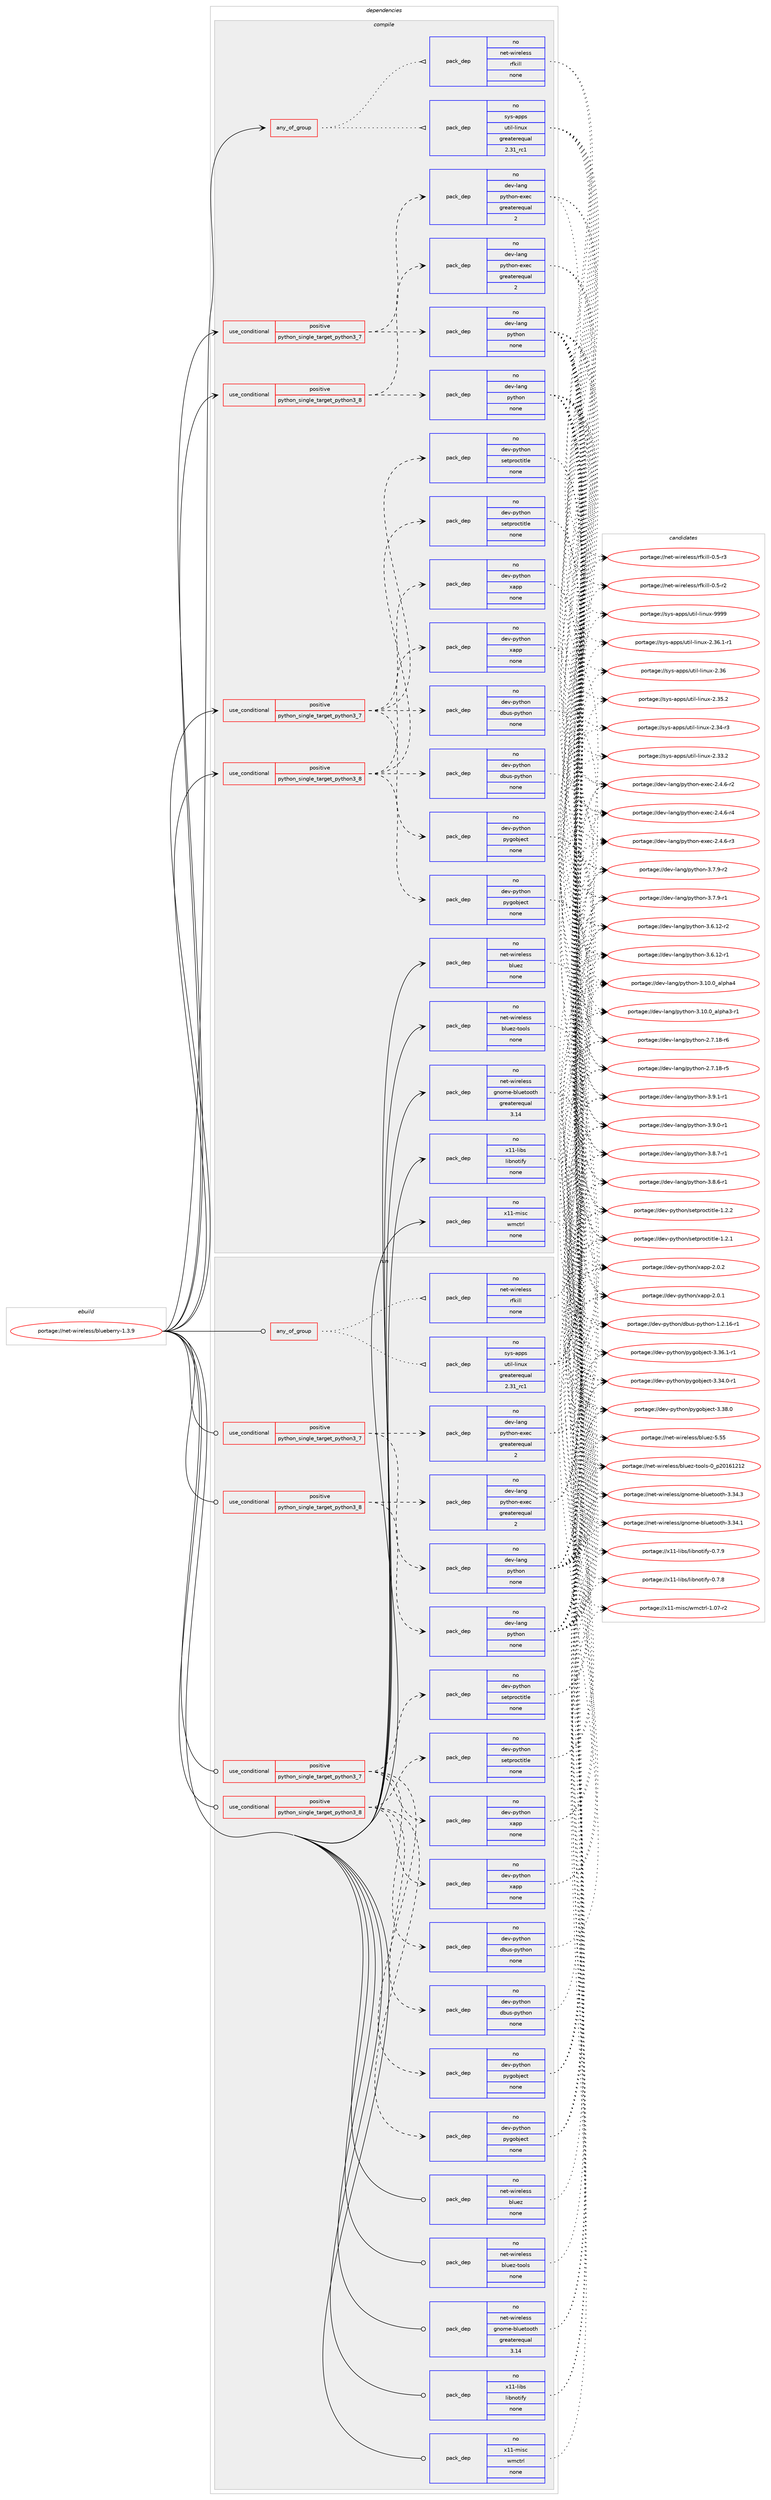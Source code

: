 digraph prolog {

# *************
# Graph options
# *************

newrank=true;
concentrate=true;
compound=true;
graph [rankdir=LR,fontname=Helvetica,fontsize=10,ranksep=1.5];#, ranksep=2.5, nodesep=0.2];
edge  [arrowhead=vee];
node  [fontname=Helvetica,fontsize=10];

# **********
# The ebuild
# **********

subgraph cluster_leftcol {
color=gray;
rank=same;
label=<<i>ebuild</i>>;
id [label="portage://net-wireless/blueberry-1.3.9", color=red, width=4, href="../net-wireless/blueberry-1.3.9.svg"];
}

# ****************
# The dependencies
# ****************

subgraph cluster_midcol {
color=gray;
label=<<i>dependencies</i>>;
subgraph cluster_compile {
fillcolor="#eeeeee";
style=filled;
label=<<i>compile</i>>;
subgraph any139 {
dependency21385 [label=<<TABLE BORDER="0" CELLBORDER="1" CELLSPACING="0" CELLPADDING="4"><TR><TD CELLPADDING="10">any_of_group</TD></TR></TABLE>>, shape=none, color=red];subgraph pack14637 {
dependency21386 [label=<<TABLE BORDER="0" CELLBORDER="1" CELLSPACING="0" CELLPADDING="4" WIDTH="220"><TR><TD ROWSPAN="6" CELLPADDING="30">pack_dep</TD></TR><TR><TD WIDTH="110">no</TD></TR><TR><TD>sys-apps</TD></TR><TR><TD>util-linux</TD></TR><TR><TD>greaterequal</TD></TR><TR><TD>2.31_rc1</TD></TR></TABLE>>, shape=none, color=blue];
}
dependency21385:e -> dependency21386:w [weight=20,style="dotted",arrowhead="oinv"];
subgraph pack14638 {
dependency21387 [label=<<TABLE BORDER="0" CELLBORDER="1" CELLSPACING="0" CELLPADDING="4" WIDTH="220"><TR><TD ROWSPAN="6" CELLPADDING="30">pack_dep</TD></TR><TR><TD WIDTH="110">no</TD></TR><TR><TD>net-wireless</TD></TR><TR><TD>rfkill</TD></TR><TR><TD>none</TD></TR><TR><TD></TD></TR></TABLE>>, shape=none, color=blue];
}
dependency21385:e -> dependency21387:w [weight=20,style="dotted",arrowhead="oinv"];
}
id:e -> dependency21385:w [weight=20,style="solid",arrowhead="vee"];
subgraph cond6590 {
dependency21388 [label=<<TABLE BORDER="0" CELLBORDER="1" CELLSPACING="0" CELLPADDING="4"><TR><TD ROWSPAN="3" CELLPADDING="10">use_conditional</TD></TR><TR><TD>positive</TD></TR><TR><TD>python_single_target_python3_7</TD></TR></TABLE>>, shape=none, color=red];
subgraph pack14639 {
dependency21389 [label=<<TABLE BORDER="0" CELLBORDER="1" CELLSPACING="0" CELLPADDING="4" WIDTH="220"><TR><TD ROWSPAN="6" CELLPADDING="30">pack_dep</TD></TR><TR><TD WIDTH="110">no</TD></TR><TR><TD>dev-lang</TD></TR><TR><TD>python</TD></TR><TR><TD>none</TD></TR><TR><TD></TD></TR></TABLE>>, shape=none, color=blue];
}
dependency21388:e -> dependency21389:w [weight=20,style="dashed",arrowhead="vee"];
subgraph pack14640 {
dependency21390 [label=<<TABLE BORDER="0" CELLBORDER="1" CELLSPACING="0" CELLPADDING="4" WIDTH="220"><TR><TD ROWSPAN="6" CELLPADDING="30">pack_dep</TD></TR><TR><TD WIDTH="110">no</TD></TR><TR><TD>dev-lang</TD></TR><TR><TD>python-exec</TD></TR><TR><TD>greaterequal</TD></TR><TR><TD>2</TD></TR></TABLE>>, shape=none, color=blue];
}
dependency21388:e -> dependency21390:w [weight=20,style="dashed",arrowhead="vee"];
}
id:e -> dependency21388:w [weight=20,style="solid",arrowhead="vee"];
subgraph cond6591 {
dependency21391 [label=<<TABLE BORDER="0" CELLBORDER="1" CELLSPACING="0" CELLPADDING="4"><TR><TD ROWSPAN="3" CELLPADDING="10">use_conditional</TD></TR><TR><TD>positive</TD></TR><TR><TD>python_single_target_python3_7</TD></TR></TABLE>>, shape=none, color=red];
subgraph pack14641 {
dependency21392 [label=<<TABLE BORDER="0" CELLBORDER="1" CELLSPACING="0" CELLPADDING="4" WIDTH="220"><TR><TD ROWSPAN="6" CELLPADDING="30">pack_dep</TD></TR><TR><TD WIDTH="110">no</TD></TR><TR><TD>dev-python</TD></TR><TR><TD>dbus-python</TD></TR><TR><TD>none</TD></TR><TR><TD></TD></TR></TABLE>>, shape=none, color=blue];
}
dependency21391:e -> dependency21392:w [weight=20,style="dashed",arrowhead="vee"];
subgraph pack14642 {
dependency21393 [label=<<TABLE BORDER="0" CELLBORDER="1" CELLSPACING="0" CELLPADDING="4" WIDTH="220"><TR><TD ROWSPAN="6" CELLPADDING="30">pack_dep</TD></TR><TR><TD WIDTH="110">no</TD></TR><TR><TD>dev-python</TD></TR><TR><TD>pygobject</TD></TR><TR><TD>none</TD></TR><TR><TD></TD></TR></TABLE>>, shape=none, color=blue];
}
dependency21391:e -> dependency21393:w [weight=20,style="dashed",arrowhead="vee"];
subgraph pack14643 {
dependency21394 [label=<<TABLE BORDER="0" CELLBORDER="1" CELLSPACING="0" CELLPADDING="4" WIDTH="220"><TR><TD ROWSPAN="6" CELLPADDING="30">pack_dep</TD></TR><TR><TD WIDTH="110">no</TD></TR><TR><TD>dev-python</TD></TR><TR><TD>setproctitle</TD></TR><TR><TD>none</TD></TR><TR><TD></TD></TR></TABLE>>, shape=none, color=blue];
}
dependency21391:e -> dependency21394:w [weight=20,style="dashed",arrowhead="vee"];
subgraph pack14644 {
dependency21395 [label=<<TABLE BORDER="0" CELLBORDER="1" CELLSPACING="0" CELLPADDING="4" WIDTH="220"><TR><TD ROWSPAN="6" CELLPADDING="30">pack_dep</TD></TR><TR><TD WIDTH="110">no</TD></TR><TR><TD>dev-python</TD></TR><TR><TD>xapp</TD></TR><TR><TD>none</TD></TR><TR><TD></TD></TR></TABLE>>, shape=none, color=blue];
}
dependency21391:e -> dependency21395:w [weight=20,style="dashed",arrowhead="vee"];
}
id:e -> dependency21391:w [weight=20,style="solid",arrowhead="vee"];
subgraph cond6592 {
dependency21396 [label=<<TABLE BORDER="0" CELLBORDER="1" CELLSPACING="0" CELLPADDING="4"><TR><TD ROWSPAN="3" CELLPADDING="10">use_conditional</TD></TR><TR><TD>positive</TD></TR><TR><TD>python_single_target_python3_8</TD></TR></TABLE>>, shape=none, color=red];
subgraph pack14645 {
dependency21397 [label=<<TABLE BORDER="0" CELLBORDER="1" CELLSPACING="0" CELLPADDING="4" WIDTH="220"><TR><TD ROWSPAN="6" CELLPADDING="30">pack_dep</TD></TR><TR><TD WIDTH="110">no</TD></TR><TR><TD>dev-lang</TD></TR><TR><TD>python</TD></TR><TR><TD>none</TD></TR><TR><TD></TD></TR></TABLE>>, shape=none, color=blue];
}
dependency21396:e -> dependency21397:w [weight=20,style="dashed",arrowhead="vee"];
subgraph pack14646 {
dependency21398 [label=<<TABLE BORDER="0" CELLBORDER="1" CELLSPACING="0" CELLPADDING="4" WIDTH="220"><TR><TD ROWSPAN="6" CELLPADDING="30">pack_dep</TD></TR><TR><TD WIDTH="110">no</TD></TR><TR><TD>dev-lang</TD></TR><TR><TD>python-exec</TD></TR><TR><TD>greaterequal</TD></TR><TR><TD>2</TD></TR></TABLE>>, shape=none, color=blue];
}
dependency21396:e -> dependency21398:w [weight=20,style="dashed",arrowhead="vee"];
}
id:e -> dependency21396:w [weight=20,style="solid",arrowhead="vee"];
subgraph cond6593 {
dependency21399 [label=<<TABLE BORDER="0" CELLBORDER="1" CELLSPACING="0" CELLPADDING="4"><TR><TD ROWSPAN="3" CELLPADDING="10">use_conditional</TD></TR><TR><TD>positive</TD></TR><TR><TD>python_single_target_python3_8</TD></TR></TABLE>>, shape=none, color=red];
subgraph pack14647 {
dependency21400 [label=<<TABLE BORDER="0" CELLBORDER="1" CELLSPACING="0" CELLPADDING="4" WIDTH="220"><TR><TD ROWSPAN="6" CELLPADDING="30">pack_dep</TD></TR><TR><TD WIDTH="110">no</TD></TR><TR><TD>dev-python</TD></TR><TR><TD>dbus-python</TD></TR><TR><TD>none</TD></TR><TR><TD></TD></TR></TABLE>>, shape=none, color=blue];
}
dependency21399:e -> dependency21400:w [weight=20,style="dashed",arrowhead="vee"];
subgraph pack14648 {
dependency21401 [label=<<TABLE BORDER="0" CELLBORDER="1" CELLSPACING="0" CELLPADDING="4" WIDTH="220"><TR><TD ROWSPAN="6" CELLPADDING="30">pack_dep</TD></TR><TR><TD WIDTH="110">no</TD></TR><TR><TD>dev-python</TD></TR><TR><TD>pygobject</TD></TR><TR><TD>none</TD></TR><TR><TD></TD></TR></TABLE>>, shape=none, color=blue];
}
dependency21399:e -> dependency21401:w [weight=20,style="dashed",arrowhead="vee"];
subgraph pack14649 {
dependency21402 [label=<<TABLE BORDER="0" CELLBORDER="1" CELLSPACING="0" CELLPADDING="4" WIDTH="220"><TR><TD ROWSPAN="6" CELLPADDING="30">pack_dep</TD></TR><TR><TD WIDTH="110">no</TD></TR><TR><TD>dev-python</TD></TR><TR><TD>setproctitle</TD></TR><TR><TD>none</TD></TR><TR><TD></TD></TR></TABLE>>, shape=none, color=blue];
}
dependency21399:e -> dependency21402:w [weight=20,style="dashed",arrowhead="vee"];
subgraph pack14650 {
dependency21403 [label=<<TABLE BORDER="0" CELLBORDER="1" CELLSPACING="0" CELLPADDING="4" WIDTH="220"><TR><TD ROWSPAN="6" CELLPADDING="30">pack_dep</TD></TR><TR><TD WIDTH="110">no</TD></TR><TR><TD>dev-python</TD></TR><TR><TD>xapp</TD></TR><TR><TD>none</TD></TR><TR><TD></TD></TR></TABLE>>, shape=none, color=blue];
}
dependency21399:e -> dependency21403:w [weight=20,style="dashed",arrowhead="vee"];
}
id:e -> dependency21399:w [weight=20,style="solid",arrowhead="vee"];
subgraph pack14651 {
dependency21404 [label=<<TABLE BORDER="0" CELLBORDER="1" CELLSPACING="0" CELLPADDING="4" WIDTH="220"><TR><TD ROWSPAN="6" CELLPADDING="30">pack_dep</TD></TR><TR><TD WIDTH="110">no</TD></TR><TR><TD>net-wireless</TD></TR><TR><TD>bluez</TD></TR><TR><TD>none</TD></TR><TR><TD></TD></TR></TABLE>>, shape=none, color=blue];
}
id:e -> dependency21404:w [weight=20,style="solid",arrowhead="vee"];
subgraph pack14652 {
dependency21405 [label=<<TABLE BORDER="0" CELLBORDER="1" CELLSPACING="0" CELLPADDING="4" WIDTH="220"><TR><TD ROWSPAN="6" CELLPADDING="30">pack_dep</TD></TR><TR><TD WIDTH="110">no</TD></TR><TR><TD>net-wireless</TD></TR><TR><TD>bluez-tools</TD></TR><TR><TD>none</TD></TR><TR><TD></TD></TR></TABLE>>, shape=none, color=blue];
}
id:e -> dependency21405:w [weight=20,style="solid",arrowhead="vee"];
subgraph pack14653 {
dependency21406 [label=<<TABLE BORDER="0" CELLBORDER="1" CELLSPACING="0" CELLPADDING="4" WIDTH="220"><TR><TD ROWSPAN="6" CELLPADDING="30">pack_dep</TD></TR><TR><TD WIDTH="110">no</TD></TR><TR><TD>net-wireless</TD></TR><TR><TD>gnome-bluetooth</TD></TR><TR><TD>greaterequal</TD></TR><TR><TD>3.14</TD></TR></TABLE>>, shape=none, color=blue];
}
id:e -> dependency21406:w [weight=20,style="solid",arrowhead="vee"];
subgraph pack14654 {
dependency21407 [label=<<TABLE BORDER="0" CELLBORDER="1" CELLSPACING="0" CELLPADDING="4" WIDTH="220"><TR><TD ROWSPAN="6" CELLPADDING="30">pack_dep</TD></TR><TR><TD WIDTH="110">no</TD></TR><TR><TD>x11-libs</TD></TR><TR><TD>libnotify</TD></TR><TR><TD>none</TD></TR><TR><TD></TD></TR></TABLE>>, shape=none, color=blue];
}
id:e -> dependency21407:w [weight=20,style="solid",arrowhead="vee"];
subgraph pack14655 {
dependency21408 [label=<<TABLE BORDER="0" CELLBORDER="1" CELLSPACING="0" CELLPADDING="4" WIDTH="220"><TR><TD ROWSPAN="6" CELLPADDING="30">pack_dep</TD></TR><TR><TD WIDTH="110">no</TD></TR><TR><TD>x11-misc</TD></TR><TR><TD>wmctrl</TD></TR><TR><TD>none</TD></TR><TR><TD></TD></TR></TABLE>>, shape=none, color=blue];
}
id:e -> dependency21408:w [weight=20,style="solid",arrowhead="vee"];
}
subgraph cluster_compileandrun {
fillcolor="#eeeeee";
style=filled;
label=<<i>compile and run</i>>;
}
subgraph cluster_run {
fillcolor="#eeeeee";
style=filled;
label=<<i>run</i>>;
subgraph any140 {
dependency21409 [label=<<TABLE BORDER="0" CELLBORDER="1" CELLSPACING="0" CELLPADDING="4"><TR><TD CELLPADDING="10">any_of_group</TD></TR></TABLE>>, shape=none, color=red];subgraph pack14656 {
dependency21410 [label=<<TABLE BORDER="0" CELLBORDER="1" CELLSPACING="0" CELLPADDING="4" WIDTH="220"><TR><TD ROWSPAN="6" CELLPADDING="30">pack_dep</TD></TR><TR><TD WIDTH="110">no</TD></TR><TR><TD>sys-apps</TD></TR><TR><TD>util-linux</TD></TR><TR><TD>greaterequal</TD></TR><TR><TD>2.31_rc1</TD></TR></TABLE>>, shape=none, color=blue];
}
dependency21409:e -> dependency21410:w [weight=20,style="dotted",arrowhead="oinv"];
subgraph pack14657 {
dependency21411 [label=<<TABLE BORDER="0" CELLBORDER="1" CELLSPACING="0" CELLPADDING="4" WIDTH="220"><TR><TD ROWSPAN="6" CELLPADDING="30">pack_dep</TD></TR><TR><TD WIDTH="110">no</TD></TR><TR><TD>net-wireless</TD></TR><TR><TD>rfkill</TD></TR><TR><TD>none</TD></TR><TR><TD></TD></TR></TABLE>>, shape=none, color=blue];
}
dependency21409:e -> dependency21411:w [weight=20,style="dotted",arrowhead="oinv"];
}
id:e -> dependency21409:w [weight=20,style="solid",arrowhead="odot"];
subgraph cond6594 {
dependency21412 [label=<<TABLE BORDER="0" CELLBORDER="1" CELLSPACING="0" CELLPADDING="4"><TR><TD ROWSPAN="3" CELLPADDING="10">use_conditional</TD></TR><TR><TD>positive</TD></TR><TR><TD>python_single_target_python3_7</TD></TR></TABLE>>, shape=none, color=red];
subgraph pack14658 {
dependency21413 [label=<<TABLE BORDER="0" CELLBORDER="1" CELLSPACING="0" CELLPADDING="4" WIDTH="220"><TR><TD ROWSPAN="6" CELLPADDING="30">pack_dep</TD></TR><TR><TD WIDTH="110">no</TD></TR><TR><TD>dev-lang</TD></TR><TR><TD>python</TD></TR><TR><TD>none</TD></TR><TR><TD></TD></TR></TABLE>>, shape=none, color=blue];
}
dependency21412:e -> dependency21413:w [weight=20,style="dashed",arrowhead="vee"];
subgraph pack14659 {
dependency21414 [label=<<TABLE BORDER="0" CELLBORDER="1" CELLSPACING="0" CELLPADDING="4" WIDTH="220"><TR><TD ROWSPAN="6" CELLPADDING="30">pack_dep</TD></TR><TR><TD WIDTH="110">no</TD></TR><TR><TD>dev-lang</TD></TR><TR><TD>python-exec</TD></TR><TR><TD>greaterequal</TD></TR><TR><TD>2</TD></TR></TABLE>>, shape=none, color=blue];
}
dependency21412:e -> dependency21414:w [weight=20,style="dashed",arrowhead="vee"];
}
id:e -> dependency21412:w [weight=20,style="solid",arrowhead="odot"];
subgraph cond6595 {
dependency21415 [label=<<TABLE BORDER="0" CELLBORDER="1" CELLSPACING="0" CELLPADDING="4"><TR><TD ROWSPAN="3" CELLPADDING="10">use_conditional</TD></TR><TR><TD>positive</TD></TR><TR><TD>python_single_target_python3_7</TD></TR></TABLE>>, shape=none, color=red];
subgraph pack14660 {
dependency21416 [label=<<TABLE BORDER="0" CELLBORDER="1" CELLSPACING="0" CELLPADDING="4" WIDTH="220"><TR><TD ROWSPAN="6" CELLPADDING="30">pack_dep</TD></TR><TR><TD WIDTH="110">no</TD></TR><TR><TD>dev-python</TD></TR><TR><TD>dbus-python</TD></TR><TR><TD>none</TD></TR><TR><TD></TD></TR></TABLE>>, shape=none, color=blue];
}
dependency21415:e -> dependency21416:w [weight=20,style="dashed",arrowhead="vee"];
subgraph pack14661 {
dependency21417 [label=<<TABLE BORDER="0" CELLBORDER="1" CELLSPACING="0" CELLPADDING="4" WIDTH="220"><TR><TD ROWSPAN="6" CELLPADDING="30">pack_dep</TD></TR><TR><TD WIDTH="110">no</TD></TR><TR><TD>dev-python</TD></TR><TR><TD>pygobject</TD></TR><TR><TD>none</TD></TR><TR><TD></TD></TR></TABLE>>, shape=none, color=blue];
}
dependency21415:e -> dependency21417:w [weight=20,style="dashed",arrowhead="vee"];
subgraph pack14662 {
dependency21418 [label=<<TABLE BORDER="0" CELLBORDER="1" CELLSPACING="0" CELLPADDING="4" WIDTH="220"><TR><TD ROWSPAN="6" CELLPADDING="30">pack_dep</TD></TR><TR><TD WIDTH="110">no</TD></TR><TR><TD>dev-python</TD></TR><TR><TD>setproctitle</TD></TR><TR><TD>none</TD></TR><TR><TD></TD></TR></TABLE>>, shape=none, color=blue];
}
dependency21415:e -> dependency21418:w [weight=20,style="dashed",arrowhead="vee"];
subgraph pack14663 {
dependency21419 [label=<<TABLE BORDER="0" CELLBORDER="1" CELLSPACING="0" CELLPADDING="4" WIDTH="220"><TR><TD ROWSPAN="6" CELLPADDING="30">pack_dep</TD></TR><TR><TD WIDTH="110">no</TD></TR><TR><TD>dev-python</TD></TR><TR><TD>xapp</TD></TR><TR><TD>none</TD></TR><TR><TD></TD></TR></TABLE>>, shape=none, color=blue];
}
dependency21415:e -> dependency21419:w [weight=20,style="dashed",arrowhead="vee"];
}
id:e -> dependency21415:w [weight=20,style="solid",arrowhead="odot"];
subgraph cond6596 {
dependency21420 [label=<<TABLE BORDER="0" CELLBORDER="1" CELLSPACING="0" CELLPADDING="4"><TR><TD ROWSPAN="3" CELLPADDING="10">use_conditional</TD></TR><TR><TD>positive</TD></TR><TR><TD>python_single_target_python3_8</TD></TR></TABLE>>, shape=none, color=red];
subgraph pack14664 {
dependency21421 [label=<<TABLE BORDER="0" CELLBORDER="1" CELLSPACING="0" CELLPADDING="4" WIDTH="220"><TR><TD ROWSPAN="6" CELLPADDING="30">pack_dep</TD></TR><TR><TD WIDTH="110">no</TD></TR><TR><TD>dev-lang</TD></TR><TR><TD>python</TD></TR><TR><TD>none</TD></TR><TR><TD></TD></TR></TABLE>>, shape=none, color=blue];
}
dependency21420:e -> dependency21421:w [weight=20,style="dashed",arrowhead="vee"];
subgraph pack14665 {
dependency21422 [label=<<TABLE BORDER="0" CELLBORDER="1" CELLSPACING="0" CELLPADDING="4" WIDTH="220"><TR><TD ROWSPAN="6" CELLPADDING="30">pack_dep</TD></TR><TR><TD WIDTH="110">no</TD></TR><TR><TD>dev-lang</TD></TR><TR><TD>python-exec</TD></TR><TR><TD>greaterequal</TD></TR><TR><TD>2</TD></TR></TABLE>>, shape=none, color=blue];
}
dependency21420:e -> dependency21422:w [weight=20,style="dashed",arrowhead="vee"];
}
id:e -> dependency21420:w [weight=20,style="solid",arrowhead="odot"];
subgraph cond6597 {
dependency21423 [label=<<TABLE BORDER="0" CELLBORDER="1" CELLSPACING="0" CELLPADDING="4"><TR><TD ROWSPAN="3" CELLPADDING="10">use_conditional</TD></TR><TR><TD>positive</TD></TR><TR><TD>python_single_target_python3_8</TD></TR></TABLE>>, shape=none, color=red];
subgraph pack14666 {
dependency21424 [label=<<TABLE BORDER="0" CELLBORDER="1" CELLSPACING="0" CELLPADDING="4" WIDTH="220"><TR><TD ROWSPAN="6" CELLPADDING="30">pack_dep</TD></TR><TR><TD WIDTH="110">no</TD></TR><TR><TD>dev-python</TD></TR><TR><TD>dbus-python</TD></TR><TR><TD>none</TD></TR><TR><TD></TD></TR></TABLE>>, shape=none, color=blue];
}
dependency21423:e -> dependency21424:w [weight=20,style="dashed",arrowhead="vee"];
subgraph pack14667 {
dependency21425 [label=<<TABLE BORDER="0" CELLBORDER="1" CELLSPACING="0" CELLPADDING="4" WIDTH="220"><TR><TD ROWSPAN="6" CELLPADDING="30">pack_dep</TD></TR><TR><TD WIDTH="110">no</TD></TR><TR><TD>dev-python</TD></TR><TR><TD>pygobject</TD></TR><TR><TD>none</TD></TR><TR><TD></TD></TR></TABLE>>, shape=none, color=blue];
}
dependency21423:e -> dependency21425:w [weight=20,style="dashed",arrowhead="vee"];
subgraph pack14668 {
dependency21426 [label=<<TABLE BORDER="0" CELLBORDER="1" CELLSPACING="0" CELLPADDING="4" WIDTH="220"><TR><TD ROWSPAN="6" CELLPADDING="30">pack_dep</TD></TR><TR><TD WIDTH="110">no</TD></TR><TR><TD>dev-python</TD></TR><TR><TD>setproctitle</TD></TR><TR><TD>none</TD></TR><TR><TD></TD></TR></TABLE>>, shape=none, color=blue];
}
dependency21423:e -> dependency21426:w [weight=20,style="dashed",arrowhead="vee"];
subgraph pack14669 {
dependency21427 [label=<<TABLE BORDER="0" CELLBORDER="1" CELLSPACING="0" CELLPADDING="4" WIDTH="220"><TR><TD ROWSPAN="6" CELLPADDING="30">pack_dep</TD></TR><TR><TD WIDTH="110">no</TD></TR><TR><TD>dev-python</TD></TR><TR><TD>xapp</TD></TR><TR><TD>none</TD></TR><TR><TD></TD></TR></TABLE>>, shape=none, color=blue];
}
dependency21423:e -> dependency21427:w [weight=20,style="dashed",arrowhead="vee"];
}
id:e -> dependency21423:w [weight=20,style="solid",arrowhead="odot"];
subgraph pack14670 {
dependency21428 [label=<<TABLE BORDER="0" CELLBORDER="1" CELLSPACING="0" CELLPADDING="4" WIDTH="220"><TR><TD ROWSPAN="6" CELLPADDING="30">pack_dep</TD></TR><TR><TD WIDTH="110">no</TD></TR><TR><TD>net-wireless</TD></TR><TR><TD>bluez</TD></TR><TR><TD>none</TD></TR><TR><TD></TD></TR></TABLE>>, shape=none, color=blue];
}
id:e -> dependency21428:w [weight=20,style="solid",arrowhead="odot"];
subgraph pack14671 {
dependency21429 [label=<<TABLE BORDER="0" CELLBORDER="1" CELLSPACING="0" CELLPADDING="4" WIDTH="220"><TR><TD ROWSPAN="6" CELLPADDING="30">pack_dep</TD></TR><TR><TD WIDTH="110">no</TD></TR><TR><TD>net-wireless</TD></TR><TR><TD>bluez-tools</TD></TR><TR><TD>none</TD></TR><TR><TD></TD></TR></TABLE>>, shape=none, color=blue];
}
id:e -> dependency21429:w [weight=20,style="solid",arrowhead="odot"];
subgraph pack14672 {
dependency21430 [label=<<TABLE BORDER="0" CELLBORDER="1" CELLSPACING="0" CELLPADDING="4" WIDTH="220"><TR><TD ROWSPAN="6" CELLPADDING="30">pack_dep</TD></TR><TR><TD WIDTH="110">no</TD></TR><TR><TD>net-wireless</TD></TR><TR><TD>gnome-bluetooth</TD></TR><TR><TD>greaterequal</TD></TR><TR><TD>3.14</TD></TR></TABLE>>, shape=none, color=blue];
}
id:e -> dependency21430:w [weight=20,style="solid",arrowhead="odot"];
subgraph pack14673 {
dependency21431 [label=<<TABLE BORDER="0" CELLBORDER="1" CELLSPACING="0" CELLPADDING="4" WIDTH="220"><TR><TD ROWSPAN="6" CELLPADDING="30">pack_dep</TD></TR><TR><TD WIDTH="110">no</TD></TR><TR><TD>x11-libs</TD></TR><TR><TD>libnotify</TD></TR><TR><TD>none</TD></TR><TR><TD></TD></TR></TABLE>>, shape=none, color=blue];
}
id:e -> dependency21431:w [weight=20,style="solid",arrowhead="odot"];
subgraph pack14674 {
dependency21432 [label=<<TABLE BORDER="0" CELLBORDER="1" CELLSPACING="0" CELLPADDING="4" WIDTH="220"><TR><TD ROWSPAN="6" CELLPADDING="30">pack_dep</TD></TR><TR><TD WIDTH="110">no</TD></TR><TR><TD>x11-misc</TD></TR><TR><TD>wmctrl</TD></TR><TR><TD>none</TD></TR><TR><TD></TD></TR></TABLE>>, shape=none, color=blue];
}
id:e -> dependency21432:w [weight=20,style="solid",arrowhead="odot"];
}
}

# **************
# The candidates
# **************

subgraph cluster_choices {
rank=same;
color=gray;
label=<<i>candidates</i>>;

subgraph choice14637 {
color=black;
nodesep=1;
choice115121115459711211211547117116105108451081051101171204557575757 [label="portage://sys-apps/util-linux-9999", color=red, width=4,href="../sys-apps/util-linux-9999.svg"];
choice11512111545971121121154711711610510845108105110117120455046515446494511449 [label="portage://sys-apps/util-linux-2.36.1-r1", color=red, width=4,href="../sys-apps/util-linux-2.36.1-r1.svg"];
choice115121115459711211211547117116105108451081051101171204550465154 [label="portage://sys-apps/util-linux-2.36", color=red, width=4,href="../sys-apps/util-linux-2.36.svg"];
choice1151211154597112112115471171161051084510810511011712045504651534650 [label="portage://sys-apps/util-linux-2.35.2", color=red, width=4,href="../sys-apps/util-linux-2.35.2.svg"];
choice1151211154597112112115471171161051084510810511011712045504651524511451 [label="portage://sys-apps/util-linux-2.34-r3", color=red, width=4,href="../sys-apps/util-linux-2.34-r3.svg"];
choice1151211154597112112115471171161051084510810511011712045504651514650 [label="portage://sys-apps/util-linux-2.33.2", color=red, width=4,href="../sys-apps/util-linux-2.33.2.svg"];
dependency21386:e -> choice115121115459711211211547117116105108451081051101171204557575757:w [style=dotted,weight="100"];
dependency21386:e -> choice11512111545971121121154711711610510845108105110117120455046515446494511449:w [style=dotted,weight="100"];
dependency21386:e -> choice115121115459711211211547117116105108451081051101171204550465154:w [style=dotted,weight="100"];
dependency21386:e -> choice1151211154597112112115471171161051084510810511011712045504651534650:w [style=dotted,weight="100"];
dependency21386:e -> choice1151211154597112112115471171161051084510810511011712045504651524511451:w [style=dotted,weight="100"];
dependency21386:e -> choice1151211154597112112115471171161051084510810511011712045504651514650:w [style=dotted,weight="100"];
}
subgraph choice14638 {
color=black;
nodesep=1;
choice1101011164511910511410110810111511547114102107105108108454846534511451 [label="portage://net-wireless/rfkill-0.5-r3", color=red, width=4,href="../net-wireless/rfkill-0.5-r3.svg"];
choice1101011164511910511410110810111511547114102107105108108454846534511450 [label="portage://net-wireless/rfkill-0.5-r2", color=red, width=4,href="../net-wireless/rfkill-0.5-r2.svg"];
dependency21387:e -> choice1101011164511910511410110810111511547114102107105108108454846534511451:w [style=dotted,weight="100"];
dependency21387:e -> choice1101011164511910511410110810111511547114102107105108108454846534511450:w [style=dotted,weight="100"];
}
subgraph choice14639 {
color=black;
nodesep=1;
choice1001011184510897110103471121211161041111104551465746494511449 [label="portage://dev-lang/python-3.9.1-r1", color=red, width=4,href="../dev-lang/python-3.9.1-r1.svg"];
choice1001011184510897110103471121211161041111104551465746484511449 [label="portage://dev-lang/python-3.9.0-r1", color=red, width=4,href="../dev-lang/python-3.9.0-r1.svg"];
choice1001011184510897110103471121211161041111104551465646554511449 [label="portage://dev-lang/python-3.8.7-r1", color=red, width=4,href="../dev-lang/python-3.8.7-r1.svg"];
choice1001011184510897110103471121211161041111104551465646544511449 [label="portage://dev-lang/python-3.8.6-r1", color=red, width=4,href="../dev-lang/python-3.8.6-r1.svg"];
choice1001011184510897110103471121211161041111104551465546574511450 [label="portage://dev-lang/python-3.7.9-r2", color=red, width=4,href="../dev-lang/python-3.7.9-r2.svg"];
choice1001011184510897110103471121211161041111104551465546574511449 [label="portage://dev-lang/python-3.7.9-r1", color=red, width=4,href="../dev-lang/python-3.7.9-r1.svg"];
choice100101118451089711010347112121116104111110455146544649504511450 [label="portage://dev-lang/python-3.6.12-r2", color=red, width=4,href="../dev-lang/python-3.6.12-r2.svg"];
choice100101118451089711010347112121116104111110455146544649504511449 [label="portage://dev-lang/python-3.6.12-r1", color=red, width=4,href="../dev-lang/python-3.6.12-r1.svg"];
choice1001011184510897110103471121211161041111104551464948464895971081121049752 [label="portage://dev-lang/python-3.10.0_alpha4", color=red, width=4,href="../dev-lang/python-3.10.0_alpha4.svg"];
choice10010111845108971101034711212111610411111045514649484648959710811210497514511449 [label="portage://dev-lang/python-3.10.0_alpha3-r1", color=red, width=4,href="../dev-lang/python-3.10.0_alpha3-r1.svg"];
choice100101118451089711010347112121116104111110455046554649564511454 [label="portage://dev-lang/python-2.7.18-r6", color=red, width=4,href="../dev-lang/python-2.7.18-r6.svg"];
choice100101118451089711010347112121116104111110455046554649564511453 [label="portage://dev-lang/python-2.7.18-r5", color=red, width=4,href="../dev-lang/python-2.7.18-r5.svg"];
dependency21389:e -> choice1001011184510897110103471121211161041111104551465746494511449:w [style=dotted,weight="100"];
dependency21389:e -> choice1001011184510897110103471121211161041111104551465746484511449:w [style=dotted,weight="100"];
dependency21389:e -> choice1001011184510897110103471121211161041111104551465646554511449:w [style=dotted,weight="100"];
dependency21389:e -> choice1001011184510897110103471121211161041111104551465646544511449:w [style=dotted,weight="100"];
dependency21389:e -> choice1001011184510897110103471121211161041111104551465546574511450:w [style=dotted,weight="100"];
dependency21389:e -> choice1001011184510897110103471121211161041111104551465546574511449:w [style=dotted,weight="100"];
dependency21389:e -> choice100101118451089711010347112121116104111110455146544649504511450:w [style=dotted,weight="100"];
dependency21389:e -> choice100101118451089711010347112121116104111110455146544649504511449:w [style=dotted,weight="100"];
dependency21389:e -> choice1001011184510897110103471121211161041111104551464948464895971081121049752:w [style=dotted,weight="100"];
dependency21389:e -> choice10010111845108971101034711212111610411111045514649484648959710811210497514511449:w [style=dotted,weight="100"];
dependency21389:e -> choice100101118451089711010347112121116104111110455046554649564511454:w [style=dotted,weight="100"];
dependency21389:e -> choice100101118451089711010347112121116104111110455046554649564511453:w [style=dotted,weight="100"];
}
subgraph choice14640 {
color=black;
nodesep=1;
choice10010111845108971101034711212111610411111045101120101994550465246544511452 [label="portage://dev-lang/python-exec-2.4.6-r4", color=red, width=4,href="../dev-lang/python-exec-2.4.6-r4.svg"];
choice10010111845108971101034711212111610411111045101120101994550465246544511451 [label="portage://dev-lang/python-exec-2.4.6-r3", color=red, width=4,href="../dev-lang/python-exec-2.4.6-r3.svg"];
choice10010111845108971101034711212111610411111045101120101994550465246544511450 [label="portage://dev-lang/python-exec-2.4.6-r2", color=red, width=4,href="../dev-lang/python-exec-2.4.6-r2.svg"];
dependency21390:e -> choice10010111845108971101034711212111610411111045101120101994550465246544511452:w [style=dotted,weight="100"];
dependency21390:e -> choice10010111845108971101034711212111610411111045101120101994550465246544511451:w [style=dotted,weight="100"];
dependency21390:e -> choice10010111845108971101034711212111610411111045101120101994550465246544511450:w [style=dotted,weight="100"];
}
subgraph choice14641 {
color=black;
nodesep=1;
choice10010111845112121116104111110471009811711545112121116104111110454946504649544511449 [label="portage://dev-python/dbus-python-1.2.16-r1", color=red, width=4,href="../dev-python/dbus-python-1.2.16-r1.svg"];
dependency21392:e -> choice10010111845112121116104111110471009811711545112121116104111110454946504649544511449:w [style=dotted,weight="100"];
}
subgraph choice14642 {
color=black;
nodesep=1;
choice1001011184511212111610411111047112121103111981061019911645514651564648 [label="portage://dev-python/pygobject-3.38.0", color=red, width=4,href="../dev-python/pygobject-3.38.0.svg"];
choice10010111845112121116104111110471121211031119810610199116455146515446494511449 [label="portage://dev-python/pygobject-3.36.1-r1", color=red, width=4,href="../dev-python/pygobject-3.36.1-r1.svg"];
choice10010111845112121116104111110471121211031119810610199116455146515246484511449 [label="portage://dev-python/pygobject-3.34.0-r1", color=red, width=4,href="../dev-python/pygobject-3.34.0-r1.svg"];
dependency21393:e -> choice1001011184511212111610411111047112121103111981061019911645514651564648:w [style=dotted,weight="100"];
dependency21393:e -> choice10010111845112121116104111110471121211031119810610199116455146515446494511449:w [style=dotted,weight="100"];
dependency21393:e -> choice10010111845112121116104111110471121211031119810610199116455146515246484511449:w [style=dotted,weight="100"];
}
subgraph choice14643 {
color=black;
nodesep=1;
choice100101118451121211161041111104711510111611211411199116105116108101454946504650 [label="portage://dev-python/setproctitle-1.2.2", color=red, width=4,href="../dev-python/setproctitle-1.2.2.svg"];
choice100101118451121211161041111104711510111611211411199116105116108101454946504649 [label="portage://dev-python/setproctitle-1.2.1", color=red, width=4,href="../dev-python/setproctitle-1.2.1.svg"];
dependency21394:e -> choice100101118451121211161041111104711510111611211411199116105116108101454946504650:w [style=dotted,weight="100"];
dependency21394:e -> choice100101118451121211161041111104711510111611211411199116105116108101454946504649:w [style=dotted,weight="100"];
}
subgraph choice14644 {
color=black;
nodesep=1;
choice100101118451121211161041111104712097112112455046484650 [label="portage://dev-python/xapp-2.0.2", color=red, width=4,href="../dev-python/xapp-2.0.2.svg"];
choice100101118451121211161041111104712097112112455046484649 [label="portage://dev-python/xapp-2.0.1", color=red, width=4,href="../dev-python/xapp-2.0.1.svg"];
dependency21395:e -> choice100101118451121211161041111104712097112112455046484650:w [style=dotted,weight="100"];
dependency21395:e -> choice100101118451121211161041111104712097112112455046484649:w [style=dotted,weight="100"];
}
subgraph choice14645 {
color=black;
nodesep=1;
choice1001011184510897110103471121211161041111104551465746494511449 [label="portage://dev-lang/python-3.9.1-r1", color=red, width=4,href="../dev-lang/python-3.9.1-r1.svg"];
choice1001011184510897110103471121211161041111104551465746484511449 [label="portage://dev-lang/python-3.9.0-r1", color=red, width=4,href="../dev-lang/python-3.9.0-r1.svg"];
choice1001011184510897110103471121211161041111104551465646554511449 [label="portage://dev-lang/python-3.8.7-r1", color=red, width=4,href="../dev-lang/python-3.8.7-r1.svg"];
choice1001011184510897110103471121211161041111104551465646544511449 [label="portage://dev-lang/python-3.8.6-r1", color=red, width=4,href="../dev-lang/python-3.8.6-r1.svg"];
choice1001011184510897110103471121211161041111104551465546574511450 [label="portage://dev-lang/python-3.7.9-r2", color=red, width=4,href="../dev-lang/python-3.7.9-r2.svg"];
choice1001011184510897110103471121211161041111104551465546574511449 [label="portage://dev-lang/python-3.7.9-r1", color=red, width=4,href="../dev-lang/python-3.7.9-r1.svg"];
choice100101118451089711010347112121116104111110455146544649504511450 [label="portage://dev-lang/python-3.6.12-r2", color=red, width=4,href="../dev-lang/python-3.6.12-r2.svg"];
choice100101118451089711010347112121116104111110455146544649504511449 [label="portage://dev-lang/python-3.6.12-r1", color=red, width=4,href="../dev-lang/python-3.6.12-r1.svg"];
choice1001011184510897110103471121211161041111104551464948464895971081121049752 [label="portage://dev-lang/python-3.10.0_alpha4", color=red, width=4,href="../dev-lang/python-3.10.0_alpha4.svg"];
choice10010111845108971101034711212111610411111045514649484648959710811210497514511449 [label="portage://dev-lang/python-3.10.0_alpha3-r1", color=red, width=4,href="../dev-lang/python-3.10.0_alpha3-r1.svg"];
choice100101118451089711010347112121116104111110455046554649564511454 [label="portage://dev-lang/python-2.7.18-r6", color=red, width=4,href="../dev-lang/python-2.7.18-r6.svg"];
choice100101118451089711010347112121116104111110455046554649564511453 [label="portage://dev-lang/python-2.7.18-r5", color=red, width=4,href="../dev-lang/python-2.7.18-r5.svg"];
dependency21397:e -> choice1001011184510897110103471121211161041111104551465746494511449:w [style=dotted,weight="100"];
dependency21397:e -> choice1001011184510897110103471121211161041111104551465746484511449:w [style=dotted,weight="100"];
dependency21397:e -> choice1001011184510897110103471121211161041111104551465646554511449:w [style=dotted,weight="100"];
dependency21397:e -> choice1001011184510897110103471121211161041111104551465646544511449:w [style=dotted,weight="100"];
dependency21397:e -> choice1001011184510897110103471121211161041111104551465546574511450:w [style=dotted,weight="100"];
dependency21397:e -> choice1001011184510897110103471121211161041111104551465546574511449:w [style=dotted,weight="100"];
dependency21397:e -> choice100101118451089711010347112121116104111110455146544649504511450:w [style=dotted,weight="100"];
dependency21397:e -> choice100101118451089711010347112121116104111110455146544649504511449:w [style=dotted,weight="100"];
dependency21397:e -> choice1001011184510897110103471121211161041111104551464948464895971081121049752:w [style=dotted,weight="100"];
dependency21397:e -> choice10010111845108971101034711212111610411111045514649484648959710811210497514511449:w [style=dotted,weight="100"];
dependency21397:e -> choice100101118451089711010347112121116104111110455046554649564511454:w [style=dotted,weight="100"];
dependency21397:e -> choice100101118451089711010347112121116104111110455046554649564511453:w [style=dotted,weight="100"];
}
subgraph choice14646 {
color=black;
nodesep=1;
choice10010111845108971101034711212111610411111045101120101994550465246544511452 [label="portage://dev-lang/python-exec-2.4.6-r4", color=red, width=4,href="../dev-lang/python-exec-2.4.6-r4.svg"];
choice10010111845108971101034711212111610411111045101120101994550465246544511451 [label="portage://dev-lang/python-exec-2.4.6-r3", color=red, width=4,href="../dev-lang/python-exec-2.4.6-r3.svg"];
choice10010111845108971101034711212111610411111045101120101994550465246544511450 [label="portage://dev-lang/python-exec-2.4.6-r2", color=red, width=4,href="../dev-lang/python-exec-2.4.6-r2.svg"];
dependency21398:e -> choice10010111845108971101034711212111610411111045101120101994550465246544511452:w [style=dotted,weight="100"];
dependency21398:e -> choice10010111845108971101034711212111610411111045101120101994550465246544511451:w [style=dotted,weight="100"];
dependency21398:e -> choice10010111845108971101034711212111610411111045101120101994550465246544511450:w [style=dotted,weight="100"];
}
subgraph choice14647 {
color=black;
nodesep=1;
choice10010111845112121116104111110471009811711545112121116104111110454946504649544511449 [label="portage://dev-python/dbus-python-1.2.16-r1", color=red, width=4,href="../dev-python/dbus-python-1.2.16-r1.svg"];
dependency21400:e -> choice10010111845112121116104111110471009811711545112121116104111110454946504649544511449:w [style=dotted,weight="100"];
}
subgraph choice14648 {
color=black;
nodesep=1;
choice1001011184511212111610411111047112121103111981061019911645514651564648 [label="portage://dev-python/pygobject-3.38.0", color=red, width=4,href="../dev-python/pygobject-3.38.0.svg"];
choice10010111845112121116104111110471121211031119810610199116455146515446494511449 [label="portage://dev-python/pygobject-3.36.1-r1", color=red, width=4,href="../dev-python/pygobject-3.36.1-r1.svg"];
choice10010111845112121116104111110471121211031119810610199116455146515246484511449 [label="portage://dev-python/pygobject-3.34.0-r1", color=red, width=4,href="../dev-python/pygobject-3.34.0-r1.svg"];
dependency21401:e -> choice1001011184511212111610411111047112121103111981061019911645514651564648:w [style=dotted,weight="100"];
dependency21401:e -> choice10010111845112121116104111110471121211031119810610199116455146515446494511449:w [style=dotted,weight="100"];
dependency21401:e -> choice10010111845112121116104111110471121211031119810610199116455146515246484511449:w [style=dotted,weight="100"];
}
subgraph choice14649 {
color=black;
nodesep=1;
choice100101118451121211161041111104711510111611211411199116105116108101454946504650 [label="portage://dev-python/setproctitle-1.2.2", color=red, width=4,href="../dev-python/setproctitle-1.2.2.svg"];
choice100101118451121211161041111104711510111611211411199116105116108101454946504649 [label="portage://dev-python/setproctitle-1.2.1", color=red, width=4,href="../dev-python/setproctitle-1.2.1.svg"];
dependency21402:e -> choice100101118451121211161041111104711510111611211411199116105116108101454946504650:w [style=dotted,weight="100"];
dependency21402:e -> choice100101118451121211161041111104711510111611211411199116105116108101454946504649:w [style=dotted,weight="100"];
}
subgraph choice14650 {
color=black;
nodesep=1;
choice100101118451121211161041111104712097112112455046484650 [label="portage://dev-python/xapp-2.0.2", color=red, width=4,href="../dev-python/xapp-2.0.2.svg"];
choice100101118451121211161041111104712097112112455046484649 [label="portage://dev-python/xapp-2.0.1", color=red, width=4,href="../dev-python/xapp-2.0.1.svg"];
dependency21403:e -> choice100101118451121211161041111104712097112112455046484650:w [style=dotted,weight="100"];
dependency21403:e -> choice100101118451121211161041111104712097112112455046484649:w [style=dotted,weight="100"];
}
subgraph choice14651 {
color=black;
nodesep=1;
choice1101011164511910511410110810111511547981081171011224553465353 [label="portage://net-wireless/bluez-5.55", color=red, width=4,href="../net-wireless/bluez-5.55.svg"];
dependency21404:e -> choice1101011164511910511410110810111511547981081171011224553465353:w [style=dotted,weight="100"];
}
subgraph choice14652 {
color=black;
nodesep=1;
choice110101116451191051141011081011151154798108117101122451161111111081154548951125048495449504950 [label="portage://net-wireless/bluez-tools-0_p20161212", color=red, width=4,href="../net-wireless/bluez-tools-0_p20161212.svg"];
dependency21405:e -> choice110101116451191051141011081011151154798108117101122451161111111081154548951125048495449504950:w [style=dotted,weight="100"];
}
subgraph choice14653 {
color=black;
nodesep=1;
choice1101011164511910511410110810111511547103110111109101459810811710111611111111610445514651524651 [label="portage://net-wireless/gnome-bluetooth-3.34.3", color=red, width=4,href="../net-wireless/gnome-bluetooth-3.34.3.svg"];
choice1101011164511910511410110810111511547103110111109101459810811710111611111111610445514651524649 [label="portage://net-wireless/gnome-bluetooth-3.34.1", color=red, width=4,href="../net-wireless/gnome-bluetooth-3.34.1.svg"];
dependency21406:e -> choice1101011164511910511410110810111511547103110111109101459810811710111611111111610445514651524651:w [style=dotted,weight="100"];
dependency21406:e -> choice1101011164511910511410110810111511547103110111109101459810811710111611111111610445514651524649:w [style=dotted,weight="100"];
}
subgraph choice14654 {
color=black;
nodesep=1;
choice120494945108105981154710810598110111116105102121454846554657 [label="portage://x11-libs/libnotify-0.7.9", color=red, width=4,href="../x11-libs/libnotify-0.7.9.svg"];
choice120494945108105981154710810598110111116105102121454846554656 [label="portage://x11-libs/libnotify-0.7.8", color=red, width=4,href="../x11-libs/libnotify-0.7.8.svg"];
dependency21407:e -> choice120494945108105981154710810598110111116105102121454846554657:w [style=dotted,weight="100"];
dependency21407:e -> choice120494945108105981154710810598110111116105102121454846554656:w [style=dotted,weight="100"];
}
subgraph choice14655 {
color=black;
nodesep=1;
choice12049494510910511599471191099911611410845494648554511450 [label="portage://x11-misc/wmctrl-1.07-r2", color=red, width=4,href="../x11-misc/wmctrl-1.07-r2.svg"];
dependency21408:e -> choice12049494510910511599471191099911611410845494648554511450:w [style=dotted,weight="100"];
}
subgraph choice14656 {
color=black;
nodesep=1;
choice115121115459711211211547117116105108451081051101171204557575757 [label="portage://sys-apps/util-linux-9999", color=red, width=4,href="../sys-apps/util-linux-9999.svg"];
choice11512111545971121121154711711610510845108105110117120455046515446494511449 [label="portage://sys-apps/util-linux-2.36.1-r1", color=red, width=4,href="../sys-apps/util-linux-2.36.1-r1.svg"];
choice115121115459711211211547117116105108451081051101171204550465154 [label="portage://sys-apps/util-linux-2.36", color=red, width=4,href="../sys-apps/util-linux-2.36.svg"];
choice1151211154597112112115471171161051084510810511011712045504651534650 [label="portage://sys-apps/util-linux-2.35.2", color=red, width=4,href="../sys-apps/util-linux-2.35.2.svg"];
choice1151211154597112112115471171161051084510810511011712045504651524511451 [label="portage://sys-apps/util-linux-2.34-r3", color=red, width=4,href="../sys-apps/util-linux-2.34-r3.svg"];
choice1151211154597112112115471171161051084510810511011712045504651514650 [label="portage://sys-apps/util-linux-2.33.2", color=red, width=4,href="../sys-apps/util-linux-2.33.2.svg"];
dependency21410:e -> choice115121115459711211211547117116105108451081051101171204557575757:w [style=dotted,weight="100"];
dependency21410:e -> choice11512111545971121121154711711610510845108105110117120455046515446494511449:w [style=dotted,weight="100"];
dependency21410:e -> choice115121115459711211211547117116105108451081051101171204550465154:w [style=dotted,weight="100"];
dependency21410:e -> choice1151211154597112112115471171161051084510810511011712045504651534650:w [style=dotted,weight="100"];
dependency21410:e -> choice1151211154597112112115471171161051084510810511011712045504651524511451:w [style=dotted,weight="100"];
dependency21410:e -> choice1151211154597112112115471171161051084510810511011712045504651514650:w [style=dotted,weight="100"];
}
subgraph choice14657 {
color=black;
nodesep=1;
choice1101011164511910511410110810111511547114102107105108108454846534511451 [label="portage://net-wireless/rfkill-0.5-r3", color=red, width=4,href="../net-wireless/rfkill-0.5-r3.svg"];
choice1101011164511910511410110810111511547114102107105108108454846534511450 [label="portage://net-wireless/rfkill-0.5-r2", color=red, width=4,href="../net-wireless/rfkill-0.5-r2.svg"];
dependency21411:e -> choice1101011164511910511410110810111511547114102107105108108454846534511451:w [style=dotted,weight="100"];
dependency21411:e -> choice1101011164511910511410110810111511547114102107105108108454846534511450:w [style=dotted,weight="100"];
}
subgraph choice14658 {
color=black;
nodesep=1;
choice1001011184510897110103471121211161041111104551465746494511449 [label="portage://dev-lang/python-3.9.1-r1", color=red, width=4,href="../dev-lang/python-3.9.1-r1.svg"];
choice1001011184510897110103471121211161041111104551465746484511449 [label="portage://dev-lang/python-3.9.0-r1", color=red, width=4,href="../dev-lang/python-3.9.0-r1.svg"];
choice1001011184510897110103471121211161041111104551465646554511449 [label="portage://dev-lang/python-3.8.7-r1", color=red, width=4,href="../dev-lang/python-3.8.7-r1.svg"];
choice1001011184510897110103471121211161041111104551465646544511449 [label="portage://dev-lang/python-3.8.6-r1", color=red, width=4,href="../dev-lang/python-3.8.6-r1.svg"];
choice1001011184510897110103471121211161041111104551465546574511450 [label="portage://dev-lang/python-3.7.9-r2", color=red, width=4,href="../dev-lang/python-3.7.9-r2.svg"];
choice1001011184510897110103471121211161041111104551465546574511449 [label="portage://dev-lang/python-3.7.9-r1", color=red, width=4,href="../dev-lang/python-3.7.9-r1.svg"];
choice100101118451089711010347112121116104111110455146544649504511450 [label="portage://dev-lang/python-3.6.12-r2", color=red, width=4,href="../dev-lang/python-3.6.12-r2.svg"];
choice100101118451089711010347112121116104111110455146544649504511449 [label="portage://dev-lang/python-3.6.12-r1", color=red, width=4,href="../dev-lang/python-3.6.12-r1.svg"];
choice1001011184510897110103471121211161041111104551464948464895971081121049752 [label="portage://dev-lang/python-3.10.0_alpha4", color=red, width=4,href="../dev-lang/python-3.10.0_alpha4.svg"];
choice10010111845108971101034711212111610411111045514649484648959710811210497514511449 [label="portage://dev-lang/python-3.10.0_alpha3-r1", color=red, width=4,href="../dev-lang/python-3.10.0_alpha3-r1.svg"];
choice100101118451089711010347112121116104111110455046554649564511454 [label="portage://dev-lang/python-2.7.18-r6", color=red, width=4,href="../dev-lang/python-2.7.18-r6.svg"];
choice100101118451089711010347112121116104111110455046554649564511453 [label="portage://dev-lang/python-2.7.18-r5", color=red, width=4,href="../dev-lang/python-2.7.18-r5.svg"];
dependency21413:e -> choice1001011184510897110103471121211161041111104551465746494511449:w [style=dotted,weight="100"];
dependency21413:e -> choice1001011184510897110103471121211161041111104551465746484511449:w [style=dotted,weight="100"];
dependency21413:e -> choice1001011184510897110103471121211161041111104551465646554511449:w [style=dotted,weight="100"];
dependency21413:e -> choice1001011184510897110103471121211161041111104551465646544511449:w [style=dotted,weight="100"];
dependency21413:e -> choice1001011184510897110103471121211161041111104551465546574511450:w [style=dotted,weight="100"];
dependency21413:e -> choice1001011184510897110103471121211161041111104551465546574511449:w [style=dotted,weight="100"];
dependency21413:e -> choice100101118451089711010347112121116104111110455146544649504511450:w [style=dotted,weight="100"];
dependency21413:e -> choice100101118451089711010347112121116104111110455146544649504511449:w [style=dotted,weight="100"];
dependency21413:e -> choice1001011184510897110103471121211161041111104551464948464895971081121049752:w [style=dotted,weight="100"];
dependency21413:e -> choice10010111845108971101034711212111610411111045514649484648959710811210497514511449:w [style=dotted,weight="100"];
dependency21413:e -> choice100101118451089711010347112121116104111110455046554649564511454:w [style=dotted,weight="100"];
dependency21413:e -> choice100101118451089711010347112121116104111110455046554649564511453:w [style=dotted,weight="100"];
}
subgraph choice14659 {
color=black;
nodesep=1;
choice10010111845108971101034711212111610411111045101120101994550465246544511452 [label="portage://dev-lang/python-exec-2.4.6-r4", color=red, width=4,href="../dev-lang/python-exec-2.4.6-r4.svg"];
choice10010111845108971101034711212111610411111045101120101994550465246544511451 [label="portage://dev-lang/python-exec-2.4.6-r3", color=red, width=4,href="../dev-lang/python-exec-2.4.6-r3.svg"];
choice10010111845108971101034711212111610411111045101120101994550465246544511450 [label="portage://dev-lang/python-exec-2.4.6-r2", color=red, width=4,href="../dev-lang/python-exec-2.4.6-r2.svg"];
dependency21414:e -> choice10010111845108971101034711212111610411111045101120101994550465246544511452:w [style=dotted,weight="100"];
dependency21414:e -> choice10010111845108971101034711212111610411111045101120101994550465246544511451:w [style=dotted,weight="100"];
dependency21414:e -> choice10010111845108971101034711212111610411111045101120101994550465246544511450:w [style=dotted,weight="100"];
}
subgraph choice14660 {
color=black;
nodesep=1;
choice10010111845112121116104111110471009811711545112121116104111110454946504649544511449 [label="portage://dev-python/dbus-python-1.2.16-r1", color=red, width=4,href="../dev-python/dbus-python-1.2.16-r1.svg"];
dependency21416:e -> choice10010111845112121116104111110471009811711545112121116104111110454946504649544511449:w [style=dotted,weight="100"];
}
subgraph choice14661 {
color=black;
nodesep=1;
choice1001011184511212111610411111047112121103111981061019911645514651564648 [label="portage://dev-python/pygobject-3.38.0", color=red, width=4,href="../dev-python/pygobject-3.38.0.svg"];
choice10010111845112121116104111110471121211031119810610199116455146515446494511449 [label="portage://dev-python/pygobject-3.36.1-r1", color=red, width=4,href="../dev-python/pygobject-3.36.1-r1.svg"];
choice10010111845112121116104111110471121211031119810610199116455146515246484511449 [label="portage://dev-python/pygobject-3.34.0-r1", color=red, width=4,href="../dev-python/pygobject-3.34.0-r1.svg"];
dependency21417:e -> choice1001011184511212111610411111047112121103111981061019911645514651564648:w [style=dotted,weight="100"];
dependency21417:e -> choice10010111845112121116104111110471121211031119810610199116455146515446494511449:w [style=dotted,weight="100"];
dependency21417:e -> choice10010111845112121116104111110471121211031119810610199116455146515246484511449:w [style=dotted,weight="100"];
}
subgraph choice14662 {
color=black;
nodesep=1;
choice100101118451121211161041111104711510111611211411199116105116108101454946504650 [label="portage://dev-python/setproctitle-1.2.2", color=red, width=4,href="../dev-python/setproctitle-1.2.2.svg"];
choice100101118451121211161041111104711510111611211411199116105116108101454946504649 [label="portage://dev-python/setproctitle-1.2.1", color=red, width=4,href="../dev-python/setproctitle-1.2.1.svg"];
dependency21418:e -> choice100101118451121211161041111104711510111611211411199116105116108101454946504650:w [style=dotted,weight="100"];
dependency21418:e -> choice100101118451121211161041111104711510111611211411199116105116108101454946504649:w [style=dotted,weight="100"];
}
subgraph choice14663 {
color=black;
nodesep=1;
choice100101118451121211161041111104712097112112455046484650 [label="portage://dev-python/xapp-2.0.2", color=red, width=4,href="../dev-python/xapp-2.0.2.svg"];
choice100101118451121211161041111104712097112112455046484649 [label="portage://dev-python/xapp-2.0.1", color=red, width=4,href="../dev-python/xapp-2.0.1.svg"];
dependency21419:e -> choice100101118451121211161041111104712097112112455046484650:w [style=dotted,weight="100"];
dependency21419:e -> choice100101118451121211161041111104712097112112455046484649:w [style=dotted,weight="100"];
}
subgraph choice14664 {
color=black;
nodesep=1;
choice1001011184510897110103471121211161041111104551465746494511449 [label="portage://dev-lang/python-3.9.1-r1", color=red, width=4,href="../dev-lang/python-3.9.1-r1.svg"];
choice1001011184510897110103471121211161041111104551465746484511449 [label="portage://dev-lang/python-3.9.0-r1", color=red, width=4,href="../dev-lang/python-3.9.0-r1.svg"];
choice1001011184510897110103471121211161041111104551465646554511449 [label="portage://dev-lang/python-3.8.7-r1", color=red, width=4,href="../dev-lang/python-3.8.7-r1.svg"];
choice1001011184510897110103471121211161041111104551465646544511449 [label="portage://dev-lang/python-3.8.6-r1", color=red, width=4,href="../dev-lang/python-3.8.6-r1.svg"];
choice1001011184510897110103471121211161041111104551465546574511450 [label="portage://dev-lang/python-3.7.9-r2", color=red, width=4,href="../dev-lang/python-3.7.9-r2.svg"];
choice1001011184510897110103471121211161041111104551465546574511449 [label="portage://dev-lang/python-3.7.9-r1", color=red, width=4,href="../dev-lang/python-3.7.9-r1.svg"];
choice100101118451089711010347112121116104111110455146544649504511450 [label="portage://dev-lang/python-3.6.12-r2", color=red, width=4,href="../dev-lang/python-3.6.12-r2.svg"];
choice100101118451089711010347112121116104111110455146544649504511449 [label="portage://dev-lang/python-3.6.12-r1", color=red, width=4,href="../dev-lang/python-3.6.12-r1.svg"];
choice1001011184510897110103471121211161041111104551464948464895971081121049752 [label="portage://dev-lang/python-3.10.0_alpha4", color=red, width=4,href="../dev-lang/python-3.10.0_alpha4.svg"];
choice10010111845108971101034711212111610411111045514649484648959710811210497514511449 [label="portage://dev-lang/python-3.10.0_alpha3-r1", color=red, width=4,href="../dev-lang/python-3.10.0_alpha3-r1.svg"];
choice100101118451089711010347112121116104111110455046554649564511454 [label="portage://dev-lang/python-2.7.18-r6", color=red, width=4,href="../dev-lang/python-2.7.18-r6.svg"];
choice100101118451089711010347112121116104111110455046554649564511453 [label="portage://dev-lang/python-2.7.18-r5", color=red, width=4,href="../dev-lang/python-2.7.18-r5.svg"];
dependency21421:e -> choice1001011184510897110103471121211161041111104551465746494511449:w [style=dotted,weight="100"];
dependency21421:e -> choice1001011184510897110103471121211161041111104551465746484511449:w [style=dotted,weight="100"];
dependency21421:e -> choice1001011184510897110103471121211161041111104551465646554511449:w [style=dotted,weight="100"];
dependency21421:e -> choice1001011184510897110103471121211161041111104551465646544511449:w [style=dotted,weight="100"];
dependency21421:e -> choice1001011184510897110103471121211161041111104551465546574511450:w [style=dotted,weight="100"];
dependency21421:e -> choice1001011184510897110103471121211161041111104551465546574511449:w [style=dotted,weight="100"];
dependency21421:e -> choice100101118451089711010347112121116104111110455146544649504511450:w [style=dotted,weight="100"];
dependency21421:e -> choice100101118451089711010347112121116104111110455146544649504511449:w [style=dotted,weight="100"];
dependency21421:e -> choice1001011184510897110103471121211161041111104551464948464895971081121049752:w [style=dotted,weight="100"];
dependency21421:e -> choice10010111845108971101034711212111610411111045514649484648959710811210497514511449:w [style=dotted,weight="100"];
dependency21421:e -> choice100101118451089711010347112121116104111110455046554649564511454:w [style=dotted,weight="100"];
dependency21421:e -> choice100101118451089711010347112121116104111110455046554649564511453:w [style=dotted,weight="100"];
}
subgraph choice14665 {
color=black;
nodesep=1;
choice10010111845108971101034711212111610411111045101120101994550465246544511452 [label="portage://dev-lang/python-exec-2.4.6-r4", color=red, width=4,href="../dev-lang/python-exec-2.4.6-r4.svg"];
choice10010111845108971101034711212111610411111045101120101994550465246544511451 [label="portage://dev-lang/python-exec-2.4.6-r3", color=red, width=4,href="../dev-lang/python-exec-2.4.6-r3.svg"];
choice10010111845108971101034711212111610411111045101120101994550465246544511450 [label="portage://dev-lang/python-exec-2.4.6-r2", color=red, width=4,href="../dev-lang/python-exec-2.4.6-r2.svg"];
dependency21422:e -> choice10010111845108971101034711212111610411111045101120101994550465246544511452:w [style=dotted,weight="100"];
dependency21422:e -> choice10010111845108971101034711212111610411111045101120101994550465246544511451:w [style=dotted,weight="100"];
dependency21422:e -> choice10010111845108971101034711212111610411111045101120101994550465246544511450:w [style=dotted,weight="100"];
}
subgraph choice14666 {
color=black;
nodesep=1;
choice10010111845112121116104111110471009811711545112121116104111110454946504649544511449 [label="portage://dev-python/dbus-python-1.2.16-r1", color=red, width=4,href="../dev-python/dbus-python-1.2.16-r1.svg"];
dependency21424:e -> choice10010111845112121116104111110471009811711545112121116104111110454946504649544511449:w [style=dotted,weight="100"];
}
subgraph choice14667 {
color=black;
nodesep=1;
choice1001011184511212111610411111047112121103111981061019911645514651564648 [label="portage://dev-python/pygobject-3.38.0", color=red, width=4,href="../dev-python/pygobject-3.38.0.svg"];
choice10010111845112121116104111110471121211031119810610199116455146515446494511449 [label="portage://dev-python/pygobject-3.36.1-r1", color=red, width=4,href="../dev-python/pygobject-3.36.1-r1.svg"];
choice10010111845112121116104111110471121211031119810610199116455146515246484511449 [label="portage://dev-python/pygobject-3.34.0-r1", color=red, width=4,href="../dev-python/pygobject-3.34.0-r1.svg"];
dependency21425:e -> choice1001011184511212111610411111047112121103111981061019911645514651564648:w [style=dotted,weight="100"];
dependency21425:e -> choice10010111845112121116104111110471121211031119810610199116455146515446494511449:w [style=dotted,weight="100"];
dependency21425:e -> choice10010111845112121116104111110471121211031119810610199116455146515246484511449:w [style=dotted,weight="100"];
}
subgraph choice14668 {
color=black;
nodesep=1;
choice100101118451121211161041111104711510111611211411199116105116108101454946504650 [label="portage://dev-python/setproctitle-1.2.2", color=red, width=4,href="../dev-python/setproctitle-1.2.2.svg"];
choice100101118451121211161041111104711510111611211411199116105116108101454946504649 [label="portage://dev-python/setproctitle-1.2.1", color=red, width=4,href="../dev-python/setproctitle-1.2.1.svg"];
dependency21426:e -> choice100101118451121211161041111104711510111611211411199116105116108101454946504650:w [style=dotted,weight="100"];
dependency21426:e -> choice100101118451121211161041111104711510111611211411199116105116108101454946504649:w [style=dotted,weight="100"];
}
subgraph choice14669 {
color=black;
nodesep=1;
choice100101118451121211161041111104712097112112455046484650 [label="portage://dev-python/xapp-2.0.2", color=red, width=4,href="../dev-python/xapp-2.0.2.svg"];
choice100101118451121211161041111104712097112112455046484649 [label="portage://dev-python/xapp-2.0.1", color=red, width=4,href="../dev-python/xapp-2.0.1.svg"];
dependency21427:e -> choice100101118451121211161041111104712097112112455046484650:w [style=dotted,weight="100"];
dependency21427:e -> choice100101118451121211161041111104712097112112455046484649:w [style=dotted,weight="100"];
}
subgraph choice14670 {
color=black;
nodesep=1;
choice1101011164511910511410110810111511547981081171011224553465353 [label="portage://net-wireless/bluez-5.55", color=red, width=4,href="../net-wireless/bluez-5.55.svg"];
dependency21428:e -> choice1101011164511910511410110810111511547981081171011224553465353:w [style=dotted,weight="100"];
}
subgraph choice14671 {
color=black;
nodesep=1;
choice110101116451191051141011081011151154798108117101122451161111111081154548951125048495449504950 [label="portage://net-wireless/bluez-tools-0_p20161212", color=red, width=4,href="../net-wireless/bluez-tools-0_p20161212.svg"];
dependency21429:e -> choice110101116451191051141011081011151154798108117101122451161111111081154548951125048495449504950:w [style=dotted,weight="100"];
}
subgraph choice14672 {
color=black;
nodesep=1;
choice1101011164511910511410110810111511547103110111109101459810811710111611111111610445514651524651 [label="portage://net-wireless/gnome-bluetooth-3.34.3", color=red, width=4,href="../net-wireless/gnome-bluetooth-3.34.3.svg"];
choice1101011164511910511410110810111511547103110111109101459810811710111611111111610445514651524649 [label="portage://net-wireless/gnome-bluetooth-3.34.1", color=red, width=4,href="../net-wireless/gnome-bluetooth-3.34.1.svg"];
dependency21430:e -> choice1101011164511910511410110810111511547103110111109101459810811710111611111111610445514651524651:w [style=dotted,weight="100"];
dependency21430:e -> choice1101011164511910511410110810111511547103110111109101459810811710111611111111610445514651524649:w [style=dotted,weight="100"];
}
subgraph choice14673 {
color=black;
nodesep=1;
choice120494945108105981154710810598110111116105102121454846554657 [label="portage://x11-libs/libnotify-0.7.9", color=red, width=4,href="../x11-libs/libnotify-0.7.9.svg"];
choice120494945108105981154710810598110111116105102121454846554656 [label="portage://x11-libs/libnotify-0.7.8", color=red, width=4,href="../x11-libs/libnotify-0.7.8.svg"];
dependency21431:e -> choice120494945108105981154710810598110111116105102121454846554657:w [style=dotted,weight="100"];
dependency21431:e -> choice120494945108105981154710810598110111116105102121454846554656:w [style=dotted,weight="100"];
}
subgraph choice14674 {
color=black;
nodesep=1;
choice12049494510910511599471191099911611410845494648554511450 [label="portage://x11-misc/wmctrl-1.07-r2", color=red, width=4,href="../x11-misc/wmctrl-1.07-r2.svg"];
dependency21432:e -> choice12049494510910511599471191099911611410845494648554511450:w [style=dotted,weight="100"];
}
}

}
